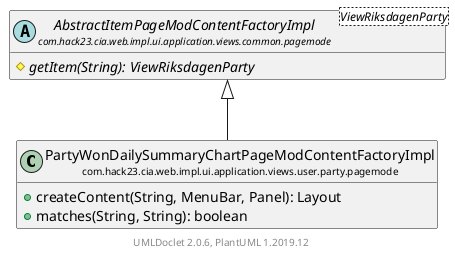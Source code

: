 @startuml
    set namespaceSeparator none
    hide empty fields
    hide empty methods

    class "<size:14>PartyWonDailySummaryChartPageModContentFactoryImpl\n<size:10>com.hack23.cia.web.impl.ui.application.views.user.party.pagemode" as com.hack23.cia.web.impl.ui.application.views.user.party.pagemode.PartyWonDailySummaryChartPageModContentFactoryImpl [[PartyWonDailySummaryChartPageModContentFactoryImpl.html]] {
        +createContent(String, MenuBar, Panel): Layout
        +matches(String, String): boolean
    }

    abstract class "<size:14>AbstractItemPageModContentFactoryImpl\n<size:10>com.hack23.cia.web.impl.ui.application.views.common.pagemode" as com.hack23.cia.web.impl.ui.application.views.common.pagemode.AbstractItemPageModContentFactoryImpl<ViewRiksdagenParty> [[../../../common/pagemode/AbstractItemPageModContentFactoryImpl.html]] {
        {abstract} #getItem(String): ViewRiksdagenParty
    }

    com.hack23.cia.web.impl.ui.application.views.common.pagemode.AbstractItemPageModContentFactoryImpl <|-- com.hack23.cia.web.impl.ui.application.views.user.party.pagemode.PartyWonDailySummaryChartPageModContentFactoryImpl

    center footer UMLDoclet 2.0.6, PlantUML 1.2019.12
@enduml
